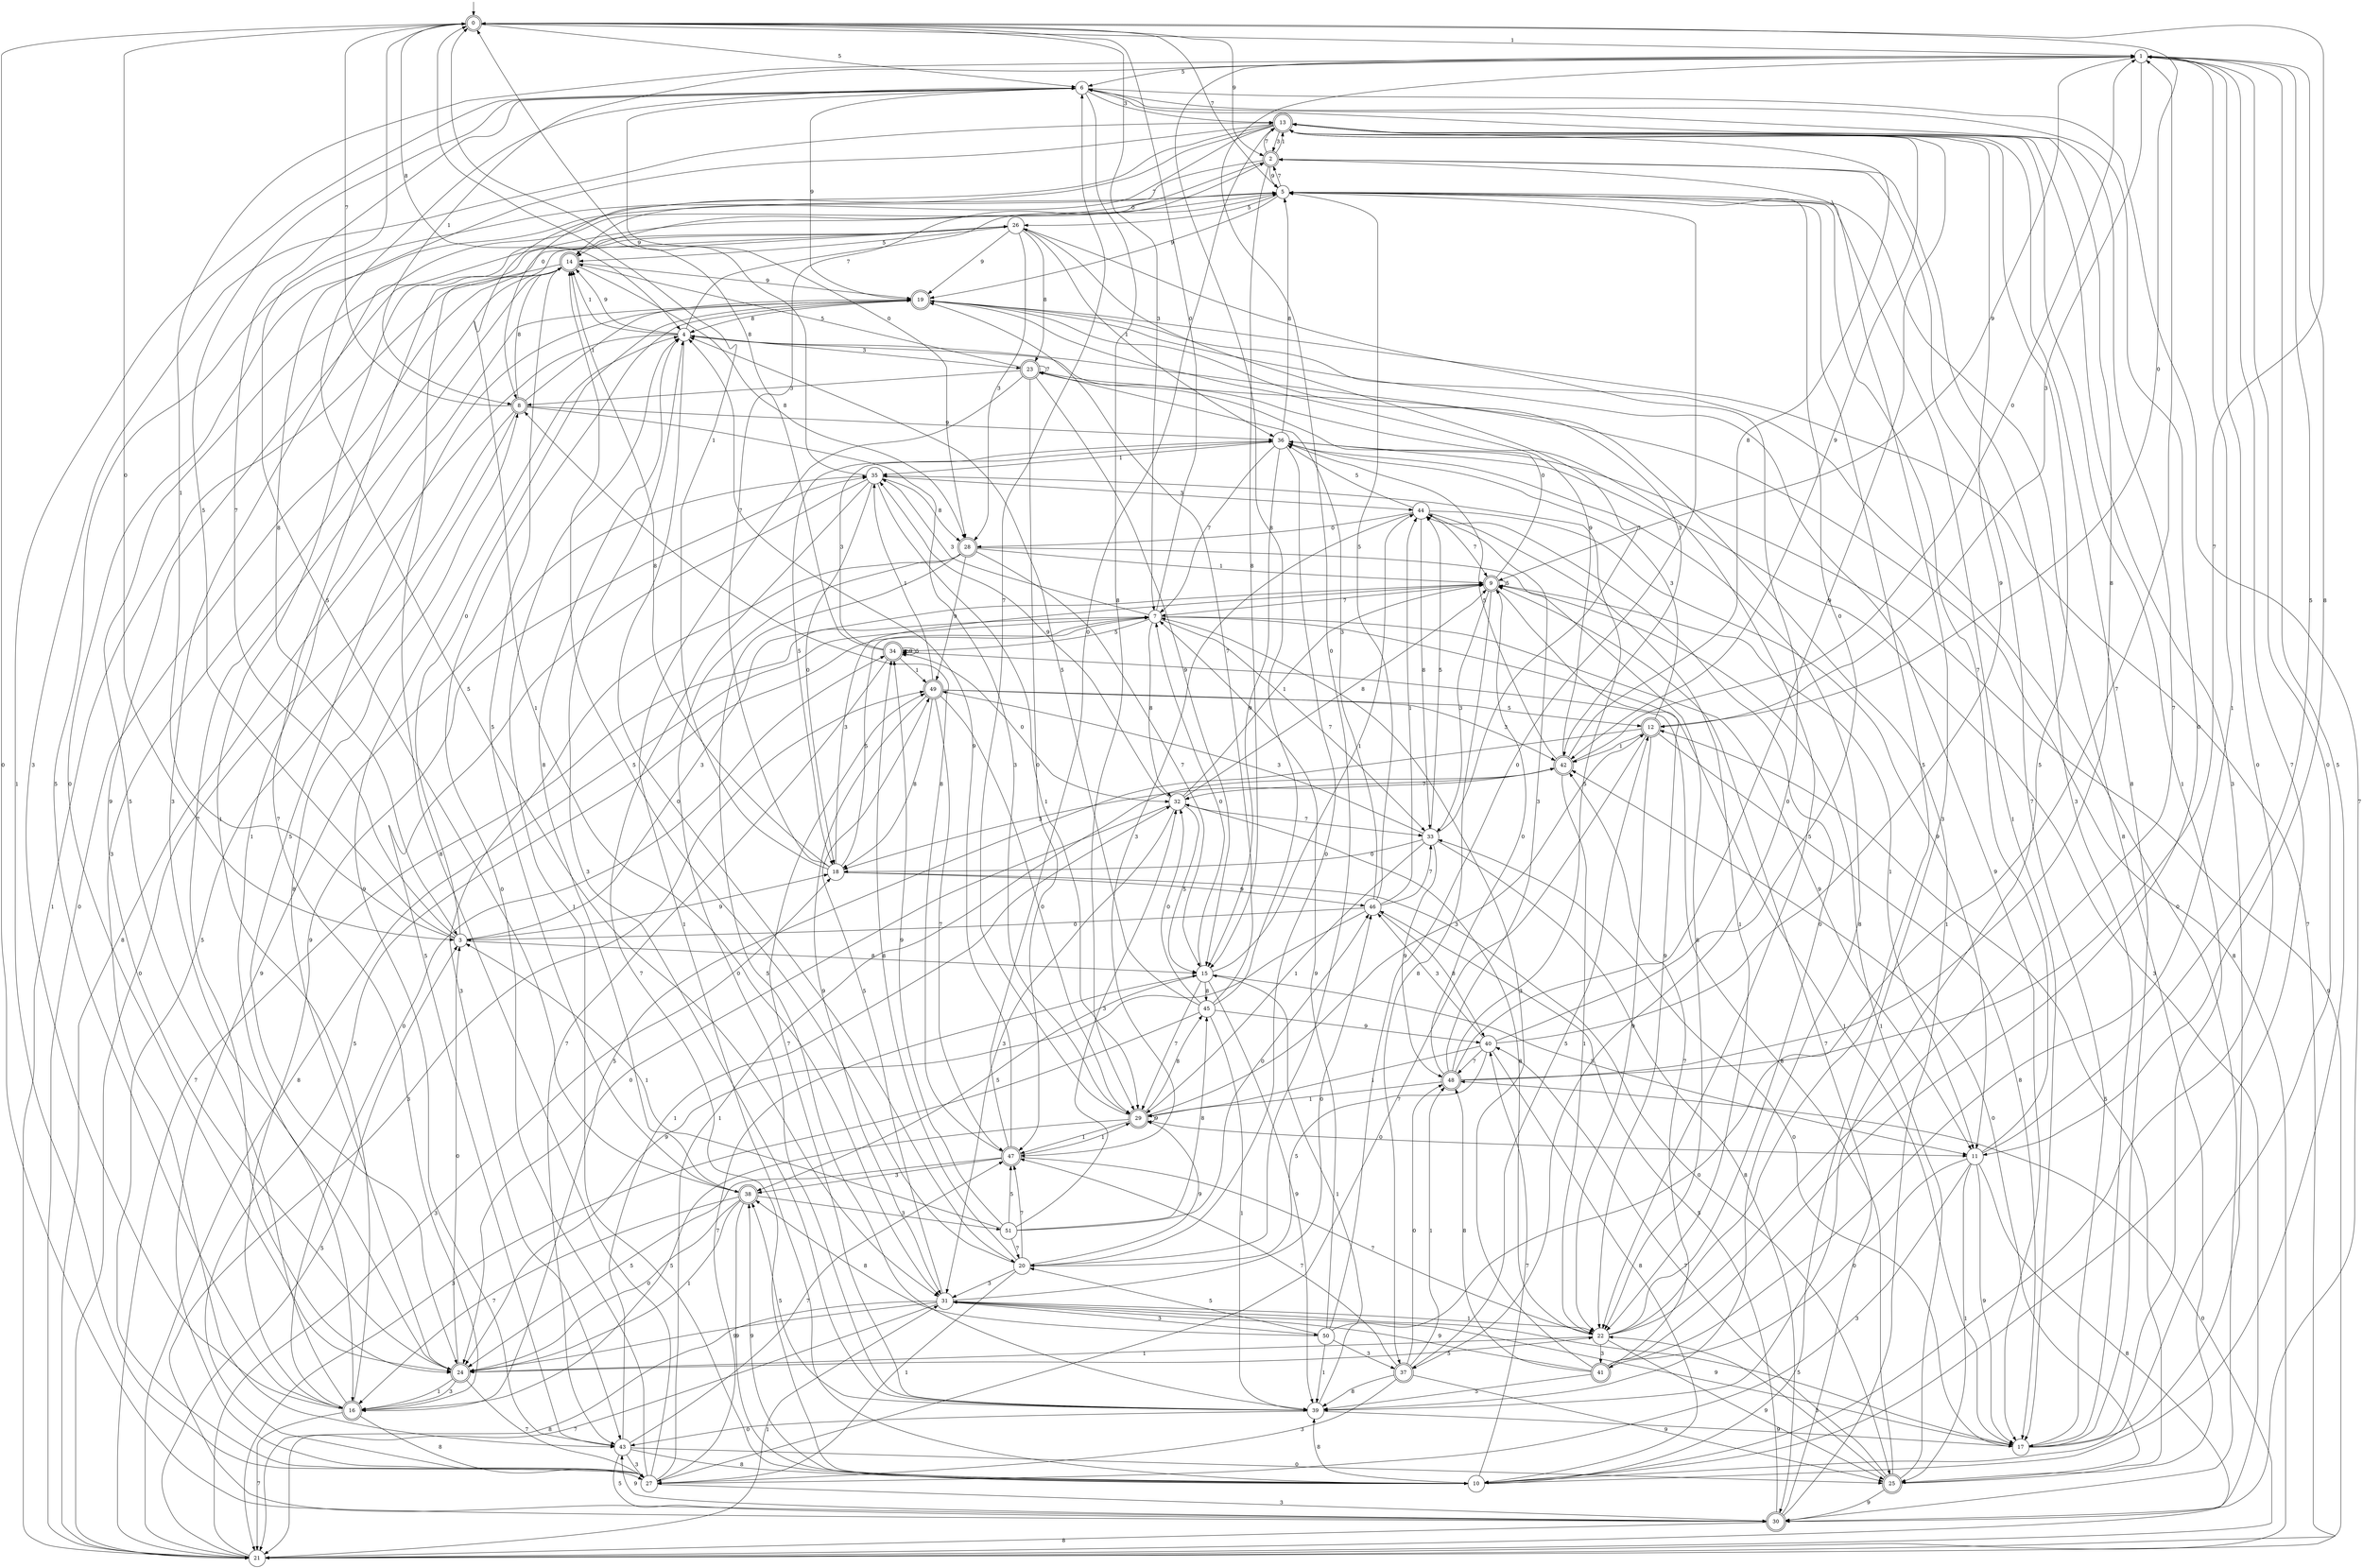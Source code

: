 digraph g {

	s0 [shape="doublecircle" label="0"];
	s1 [shape="circle" label="1"];
	s2 [shape="doublecircle" label="2"];
	s3 [shape="circle" label="3"];
	s4 [shape="circle" label="4"];
	s5 [shape="circle" label="5"];
	s6 [shape="circle" label="6"];
	s7 [shape="circle" label="7"];
	s8 [shape="doublecircle" label="8"];
	s9 [shape="doublecircle" label="9"];
	s10 [shape="circle" label="10"];
	s11 [shape="circle" label="11"];
	s12 [shape="doublecircle" label="12"];
	s13 [shape="doublecircle" label="13"];
	s14 [shape="doublecircle" label="14"];
	s15 [shape="circle" label="15"];
	s16 [shape="doublecircle" label="16"];
	s17 [shape="circle" label="17"];
	s18 [shape="circle" label="18"];
	s19 [shape="doublecircle" label="19"];
	s20 [shape="circle" label="20"];
	s21 [shape="circle" label="21"];
	s22 [shape="circle" label="22"];
	s23 [shape="doublecircle" label="23"];
	s24 [shape="doublecircle" label="24"];
	s25 [shape="doublecircle" label="25"];
	s26 [shape="circle" label="26"];
	s27 [shape="circle" label="27"];
	s28 [shape="doublecircle" label="28"];
	s29 [shape="doublecircle" label="29"];
	s30 [shape="doublecircle" label="30"];
	s31 [shape="circle" label="31"];
	s32 [shape="circle" label="32"];
	s33 [shape="circle" label="33"];
	s34 [shape="doublecircle" label="34"];
	s35 [shape="circle" label="35"];
	s36 [shape="circle" label="36"];
	s37 [shape="doublecircle" label="37"];
	s38 [shape="doublecircle" label="38"];
	s39 [shape="circle" label="39"];
	s40 [shape="circle" label="40"];
	s41 [shape="doublecircle" label="41"];
	s42 [shape="doublecircle" label="42"];
	s43 [shape="circle" label="43"];
	s44 [shape="circle" label="44"];
	s45 [shape="circle" label="45"];
	s46 [shape="circle" label="46"];
	s47 [shape="doublecircle" label="47"];
	s48 [shape="doublecircle" label="48"];
	s49 [shape="doublecircle" label="49"];
	s50 [shape="circle" label="50"];
	s51 [shape="circle" label="51"];
	s0 -> s1 [label="1"];
	s0 -> s2 [label="9"];
	s0 -> s3 [label="0"];
	s0 -> s4 [label="8"];
	s0 -> s5 [label="7"];
	s0 -> s6 [label="5"];
	s0 -> s7 [label="3"];
	s1 -> s8 [label="1"];
	s1 -> s9 [label="9"];
	s1 -> s10 [label="0"];
	s1 -> s11 [label="8"];
	s1 -> s10 [label="7"];
	s1 -> s6 [label="5"];
	s1 -> s12 [label="3"];
	s2 -> s13 [label="1"];
	s2 -> s5 [label="9"];
	s2 -> s14 [label="0"];
	s2 -> s15 [label="8"];
	s2 -> s13 [label="7"];
	s2 -> s16 [label="5"];
	s2 -> s17 [label="3"];
	s3 -> s1 [label="1"];
	s3 -> s18 [label="9"];
	s3 -> s19 [label="0"];
	s3 -> s15 [label="8"];
	s3 -> s6 [label="7"];
	s3 -> s6 [label="5"];
	s3 -> s9 [label="3"];
	s4 -> s14 [label="1"];
	s4 -> s14 [label="9"];
	s4 -> s20 [label="0"];
	s4 -> s21 [label="8"];
	s4 -> s5 [label="7"];
	s4 -> s22 [label="5"];
	s4 -> s23 [label="3"];
	s5 -> s17 [label="1"];
	s5 -> s19 [label="9"];
	s5 -> s24 [label="0"];
	s5 -> s25 [label="8"];
	s5 -> s2 [label="7"];
	s5 -> s26 [label="5"];
	s5 -> s16 [label="3"];
	s6 -> s27 [label="1"];
	s6 -> s19 [label="9"];
	s6 -> s28 [label="0"];
	s6 -> s29 [label="8"];
	s6 -> s30 [label="7"];
	s6 -> s31 [label="5"];
	s6 -> s13 [label="3"];
	s7 -> s17 [label="1"];
	s7 -> s11 [label="9"];
	s7 -> s0 [label="0"];
	s7 -> s32 [label="8"];
	s7 -> s33 [label="7"];
	s7 -> s34 [label="5"];
	s7 -> s35 [label="3"];
	s8 -> s19 [label="1"];
	s8 -> s36 [label="9"];
	s8 -> s21 [label="0"];
	s8 -> s14 [label="8"];
	s8 -> s0 [label="7"];
	s8 -> s27 [label="5"];
	s8 -> s29 [label="3"];
	s9 -> s11 [label="1"];
	s9 -> s22 [label="9"];
	s9 -> s23 [label="0"];
	s9 -> s37 [label="8"];
	s9 -> s7 [label="7"];
	s9 -> s9 [label="5"];
	s9 -> s33 [label="3"];
	s10 -> s4 [label="1"];
	s10 -> s38 [label="9"];
	s10 -> s1 [label="0"];
	s10 -> s39 [label="8"];
	s10 -> s40 [label="7"];
	s10 -> s1 [label="5"];
	s10 -> s2 [label="3"];
	s11 -> s25 [label="1"];
	s11 -> s17 [label="9"];
	s11 -> s41 [label="0"];
	s11 -> s21 [label="8"];
	s11 -> s5 [label="7"];
	s11 -> s1 [label="5"];
	s11 -> s27 [label="3"];
	s12 -> s42 [label="1"];
	s12 -> s22 [label="9"];
	s12 -> s0 [label="0"];
	s12 -> s17 [label="8"];
	s12 -> s27 [label="7"];
	s12 -> s16 [label="5"];
	s12 -> s36 [label="3"];
	s13 -> s31 [label="1"];
	s13 -> s42 [label="9"];
	s13 -> s8 [label="0"];
	s13 -> s3 [label="8"];
	s13 -> s14 [label="7"];
	s13 -> s39 [label="5"];
	s13 -> s2 [label="3"];
	s14 -> s21 [label="1"];
	s14 -> s19 [label="9"];
	s14 -> s21 [label="0"];
	s14 -> s28 [label="8"];
	s14 -> s24 [label="7"];
	s14 -> s38 [label="5"];
	s14 -> s43 [label="3"];
	s15 -> s44 [label="1"];
	s15 -> s39 [label="9"];
	s15 -> s7 [label="0"];
	s15 -> s45 [label="8"];
	s15 -> s29 [label="7"];
	s15 -> s38 [label="5"];
	s15 -> s11 [label="3"];
	s16 -> s26 [label="1"];
	s16 -> s35 [label="9"];
	s16 -> s34 [label="0"];
	s16 -> s27 [label="8"];
	s16 -> s21 [label="7"];
	s16 -> s5 [label="5"];
	s16 -> s13 [label="3"];
	s17 -> s13 [label="1"];
	s17 -> s31 [label="9"];
	s17 -> s33 [label="0"];
	s17 -> s13 [label="8"];
	s17 -> s2 [label="7"];
	s17 -> s31 [label="5"];
	s17 -> s13 [label="3"];
	s18 -> s0 [label="1"];
	s18 -> s46 [label="9"];
	s18 -> s25 [label="0"];
	s18 -> s14 [label="8"];
	s18 -> s2 [label="7"];
	s18 -> s7 [label="5"];
	s18 -> s9 [label="3"];
	s19 -> s24 [label="1"];
	s19 -> s17 [label="9"];
	s19 -> s30 [label="0"];
	s19 -> s4 [label="8"];
	s19 -> s21 [label="7"];
	s19 -> s24 [label="5"];
	s19 -> s42 [label="3"];
	s20 -> s27 [label="1"];
	s20 -> s29 [label="9"];
	s20 -> s1 [label="0"];
	s20 -> s34 [label="8"];
	s20 -> s47 [label="7"];
	s20 -> s14 [label="5"];
	s20 -> s31 [label="3"];
	s21 -> s31 [label="1"];
	s21 -> s36 [label="9"];
	s21 -> s48 [label="0"];
	s21 -> s7 [label="8"];
	s21 -> s7 [label="7"];
	s21 -> s3 [label="5"];
	s21 -> s18 [label="3"];
	s22 -> s24 [label="1"];
	s22 -> s25 [label="9"];
	s22 -> s44 [label="0"];
	s22 -> s32 [label="8"];
	s22 -> s6 [label="7"];
	s22 -> s5 [label="5"];
	s22 -> s41 [label="3"];
	s23 -> s10 [label="1"];
	s23 -> s15 [label="9"];
	s23 -> s47 [label="0"];
	s23 -> s21 [label="8"];
	s23 -> s23 [label="7"];
	s23 -> s14 [label="5"];
	s23 -> s8 [label="3"];
	s24 -> s16 [label="1"];
	s24 -> s26 [label="9"];
	s24 -> s3 [label="0"];
	s24 -> s8 [label="8"];
	s24 -> s27 [label="7"];
	s24 -> s22 [label="5"];
	s24 -> s16 [label="3"];
	s25 -> s9 [label="1"];
	s25 -> s30 [label="9"];
	s25 -> s42 [label="0"];
	s25 -> s34 [label="8"];
	s25 -> s40 [label="7"];
	s25 -> s12 [label="5"];
	s25 -> s22 [label="3"];
	s26 -> s36 [label="1"];
	s26 -> s19 [label="9"];
	s26 -> s37 [label="0"];
	s26 -> s23 [label="8"];
	s26 -> s16 [label="7"];
	s26 -> s14 [label="5"];
	s26 -> s28 [label="3"];
	s27 -> s42 [label="1"];
	s27 -> s35 [label="9"];
	s27 -> s19 [label="0"];
	s27 -> s26 [label="8"];
	s27 -> s15 [label="7"];
	s27 -> s7 [label="5"];
	s27 -> s30 [label="3"];
	s28 -> s9 [label="1"];
	s28 -> s49 [label="9"];
	s28 -> s39 [label="0"];
	s28 -> s22 [label="8"];
	s28 -> s15 [label="7"];
	s28 -> s39 [label="5"];
	s28 -> s43 [label="3"];
	s29 -> s47 [label="1"];
	s29 -> s29 [label="9"];
	s29 -> s11 [label="0"];
	s29 -> s45 [label="8"];
	s29 -> s6 [label="7"];
	s29 -> s16 [label="5"];
	s29 -> s12 [label="3"];
	s30 -> s4 [label="1"];
	s30 -> s43 [label="9"];
	s30 -> s0 [label="0"];
	s30 -> s21 [label="8"];
	s30 -> s9 [label="7"];
	s30 -> s46 [label="5"];
	s30 -> s49 [label="3"];
	s31 -> s22 [label="1"];
	s31 -> s24 [label="9"];
	s31 -> s46 [label="0"];
	s31 -> s21 [label="8"];
	s31 -> s21 [label="7"];
	s31 -> s49 [label="5"];
	s31 -> s50 [label="3"];
	s32 -> s9 [label="1"];
	s32 -> s35 [label="9"];
	s32 -> s24 [label="0"];
	s32 -> s9 [label="8"];
	s32 -> s33 [label="7"];
	s32 -> s15 [label="5"];
	s32 -> s31 [label="3"];
	s33 -> s29 [label="1"];
	s33 -> s48 [label="9"];
	s33 -> s18 [label="0"];
	s33 -> s30 [label="8"];
	s33 -> s26 [label="7"];
	s33 -> s44 [label="5"];
	s33 -> s49 [label="3"];
	s34 -> s49 [label="1"];
	s34 -> s34 [label="9"];
	s34 -> s32 [label="0"];
	s34 -> s0 [label="8"];
	s34 -> s43 [label="7"];
	s34 -> s34 [label="5"];
	s34 -> s36 [label="3"];
	s35 -> s29 [label="1"];
	s35 -> s0 [label="9"];
	s35 -> s18 [label="0"];
	s35 -> s28 [label="8"];
	s35 -> s10 [label="7"];
	s35 -> s43 [label="5"];
	s35 -> s44 [label="3"];
	s36 -> s35 [label="1"];
	s36 -> s15 [label="9"];
	s36 -> s20 [label="0"];
	s36 -> s5 [label="8"];
	s36 -> s7 [label="7"];
	s36 -> s18 [label="5"];
	s36 -> s30 [label="3"];
	s37 -> s48 [label="1"];
	s37 -> s25 [label="9"];
	s37 -> s48 [label="0"];
	s37 -> s39 [label="8"];
	s37 -> s47 [label="7"];
	s37 -> s12 [label="5"];
	s37 -> s27 [label="3"];
	s38 -> s24 [label="1"];
	s38 -> s10 [label="9"];
	s38 -> s24 [label="0"];
	s38 -> s4 [label="8"];
	s38 -> s16 [label="7"];
	s38 -> s0 [label="5"];
	s38 -> s51 [label="3"];
	s39 -> s15 [label="1"];
	s39 -> s17 [label="9"];
	s39 -> s43 [label="0"];
	s39 -> s36 [label="8"];
	s39 -> s49 [label="7"];
	s39 -> s38 [label="5"];
	s39 -> s4 [label="3"];
	s40 -> s29 [label="1"];
	s40 -> s13 [label="9"];
	s40 -> s5 [label="0"];
	s40 -> s10 [label="8"];
	s40 -> s48 [label="7"];
	s40 -> s20 [label="5"];
	s40 -> s46 [label="3"];
	s41 -> s1 [label="1"];
	s41 -> s31 [label="9"];
	s41 -> s6 [label="0"];
	s41 -> s48 [label="8"];
	s41 -> s42 [label="7"];
	s41 -> s39 [label="5"];
	s41 -> s7 [label="3"];
	s42 -> s22 [label="1"];
	s42 -> s19 [label="9"];
	s42 -> s1 [label="0"];
	s42 -> s13 [label="8"];
	s42 -> s32 [label="7"];
	s42 -> s36 [label="5"];
	s42 -> s18 [label="3"];
	s43 -> s32 [label="1"];
	s43 -> s4 [label="9"];
	s43 -> s25 [label="0"];
	s43 -> s10 [label="8"];
	s43 -> s47 [label="7"];
	s43 -> s30 [label="5"];
	s43 -> s27 [label="3"];
	s44 -> s22 [label="1"];
	s44 -> s11 [label="9"];
	s44 -> s28 [label="0"];
	s44 -> s33 [label="8"];
	s44 -> s9 [label="7"];
	s44 -> s36 [label="5"];
	s44 -> s47 [label="3"];
	s45 -> s39 [label="1"];
	s45 -> s40 [label="9"];
	s45 -> s32 [label="0"];
	s45 -> s1 [label="8"];
	s45 -> s19 [label="7"];
	s45 -> s4 [label="5"];
	s45 -> s21 [label="3"];
	s46 -> s44 [label="1"];
	s46 -> s24 [label="9"];
	s46 -> s3 [label="0"];
	s46 -> s40 [label="8"];
	s46 -> s33 [label="7"];
	s46 -> s5 [label="5"];
	s46 -> s23 [label="3"];
	s47 -> s29 [label="1"];
	s47 -> s4 [label="9"];
	s47 -> s13 [label="0"];
	s47 -> s8 [label="8"];
	s47 -> s22 [label="7"];
	s47 -> s24 [label="5"];
	s47 -> s38 [label="3"];
	s48 -> s29 [label="1"];
	s48 -> s13 [label="9"];
	s48 -> s9 [label="0"];
	s48 -> s6 [label="8"];
	s48 -> s0 [label="7"];
	s48 -> s35 [label="5"];
	s48 -> s44 [label="3"];
	s49 -> s35 [label="1"];
	s49 -> s31 [label="9"];
	s49 -> s29 [label="0"];
	s49 -> s18 [label="8"];
	s49 -> s47 [label="7"];
	s49 -> s12 [label="5"];
	s49 -> s42 [label="3"];
	s50 -> s39 [label="1"];
	s50 -> s7 [label="9"];
	s50 -> s5 [label="0"];
	s50 -> s38 [label="8"];
	s50 -> s1 [label="7"];
	s50 -> s20 [label="5"];
	s50 -> s37 [label="3"];
	s51 -> s3 [label="1"];
	s51 -> s34 [label="9"];
	s51 -> s46 [label="0"];
	s51 -> s45 [label="8"];
	s51 -> s20 [label="7"];
	s51 -> s47 [label="5"];
	s51 -> s32 [label="3"];

__start0 [label="" shape="none" width="0" height="0"];
__start0 -> s0;

}

